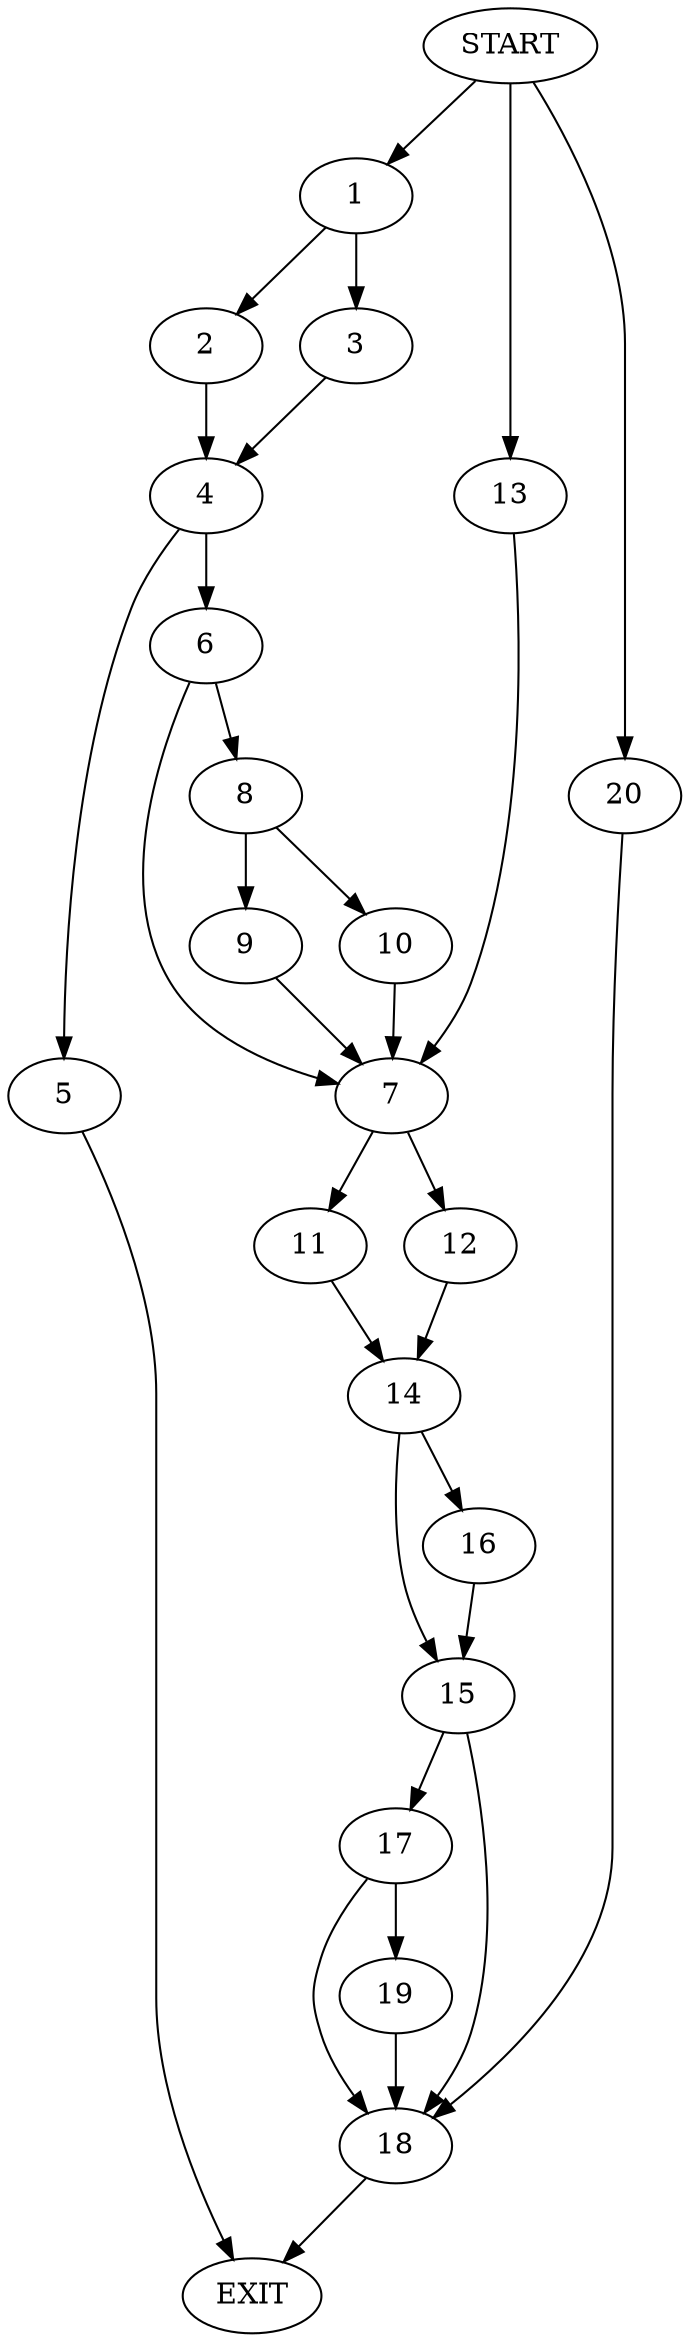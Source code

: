 digraph {
0 [label="START"]
21 [label="EXIT"]
0 -> 1
1 -> 2
1 -> 3
2 -> 4
3 -> 4
4 -> 5
4 -> 6
5 -> 21
6 -> 7
6 -> 8
8 -> 9
8 -> 10
7 -> 11
7 -> 12
10 -> 7
9 -> 7
0 -> 13
13 -> 7
11 -> 14
12 -> 14
14 -> 15
14 -> 16
16 -> 15
15 -> 17
15 -> 18
18 -> 21
17 -> 19
17 -> 18
19 -> 18
0 -> 20
20 -> 18
}
